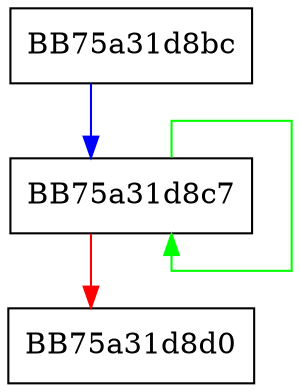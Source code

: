 digraph Search {
  node [shape="box"];
  graph [splines=ortho];
  BB75a31d8bc -> BB75a31d8c7 [color="blue"];
  BB75a31d8c7 -> BB75a31d8c7 [color="green"];
  BB75a31d8c7 -> BB75a31d8d0 [color="red"];
}
